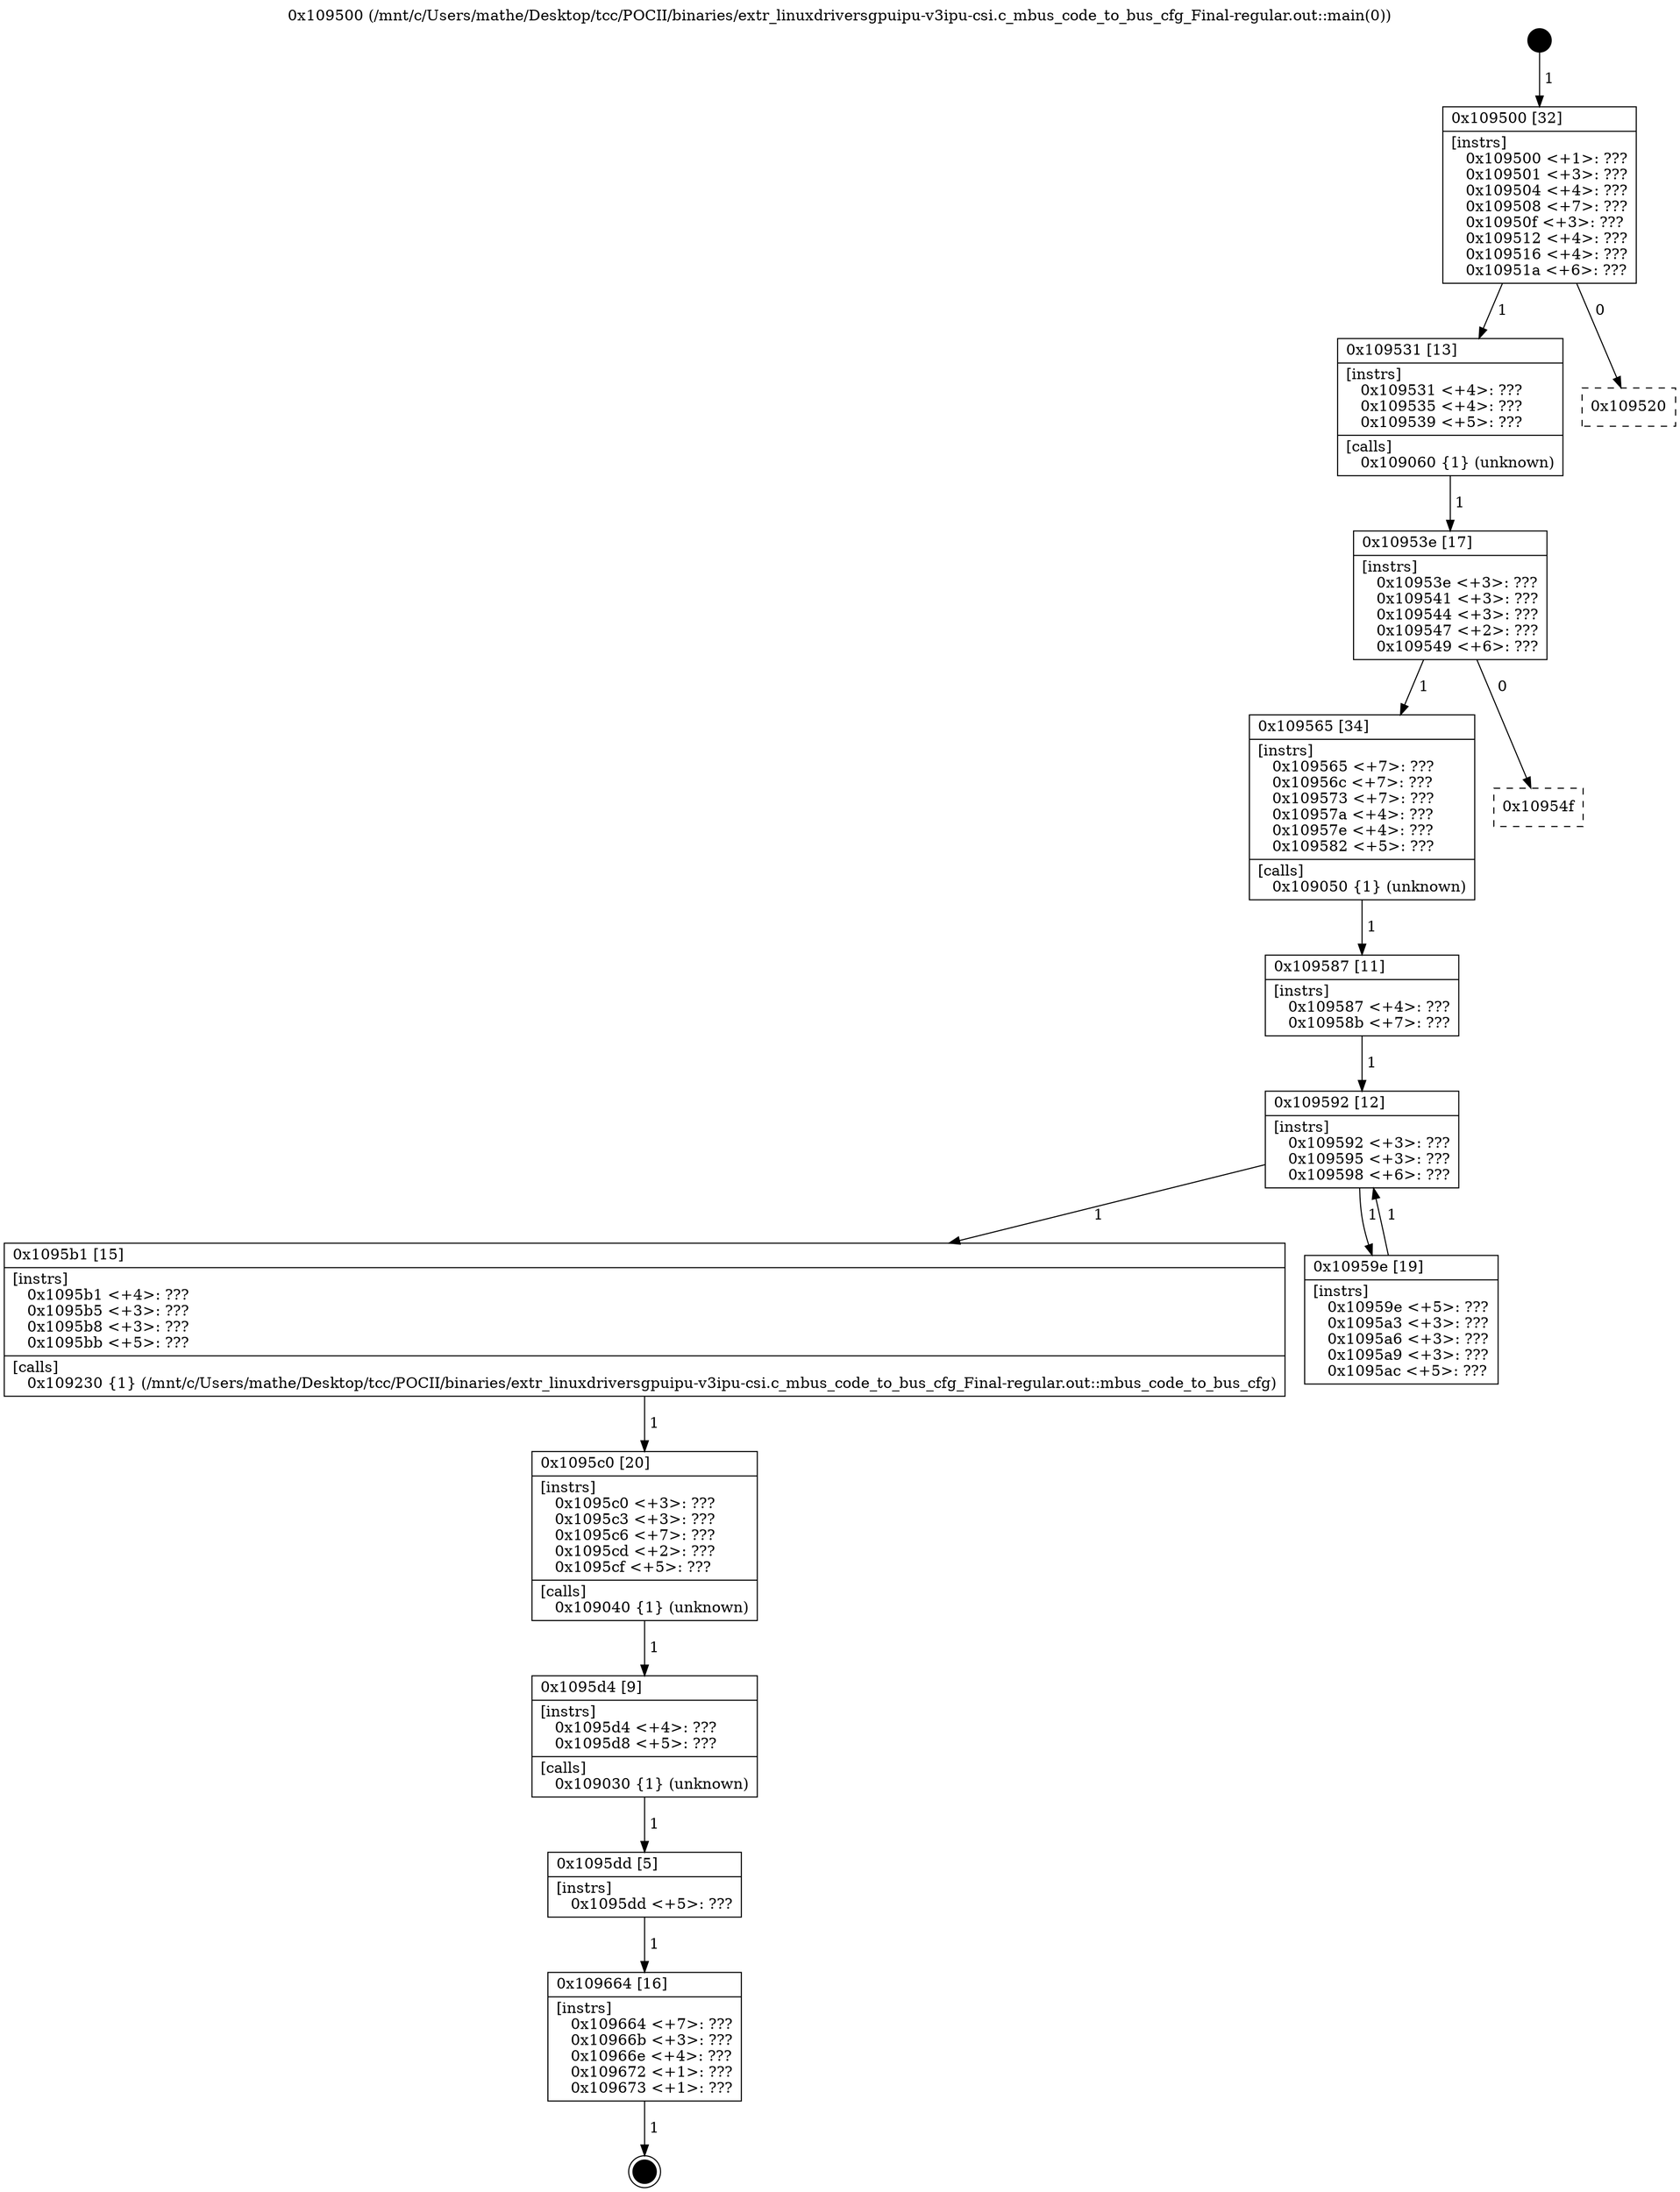 digraph "0x109500" {
  label = "0x109500 (/mnt/c/Users/mathe/Desktop/tcc/POCII/binaries/extr_linuxdriversgpuipu-v3ipu-csi.c_mbus_code_to_bus_cfg_Final-regular.out::main(0))"
  labelloc = "t"
  node[shape=record]

  Entry [label="",width=0.3,height=0.3,shape=circle,fillcolor=black,style=filled]
  "0x109500" [label="{
     0x109500 [32]\l
     | [instrs]\l
     &nbsp;&nbsp;0x109500 \<+1\>: ???\l
     &nbsp;&nbsp;0x109501 \<+3\>: ???\l
     &nbsp;&nbsp;0x109504 \<+4\>: ???\l
     &nbsp;&nbsp;0x109508 \<+7\>: ???\l
     &nbsp;&nbsp;0x10950f \<+3\>: ???\l
     &nbsp;&nbsp;0x109512 \<+4\>: ???\l
     &nbsp;&nbsp;0x109516 \<+4\>: ???\l
     &nbsp;&nbsp;0x10951a \<+6\>: ???\l
  }"]
  "0x109531" [label="{
     0x109531 [13]\l
     | [instrs]\l
     &nbsp;&nbsp;0x109531 \<+4\>: ???\l
     &nbsp;&nbsp;0x109535 \<+4\>: ???\l
     &nbsp;&nbsp;0x109539 \<+5\>: ???\l
     | [calls]\l
     &nbsp;&nbsp;0x109060 \{1\} (unknown)\l
  }"]
  "0x109520" [label="{
     0x109520\l
  }", style=dashed]
  "0x10953e" [label="{
     0x10953e [17]\l
     | [instrs]\l
     &nbsp;&nbsp;0x10953e \<+3\>: ???\l
     &nbsp;&nbsp;0x109541 \<+3\>: ???\l
     &nbsp;&nbsp;0x109544 \<+3\>: ???\l
     &nbsp;&nbsp;0x109547 \<+2\>: ???\l
     &nbsp;&nbsp;0x109549 \<+6\>: ???\l
  }"]
  "0x109565" [label="{
     0x109565 [34]\l
     | [instrs]\l
     &nbsp;&nbsp;0x109565 \<+7\>: ???\l
     &nbsp;&nbsp;0x10956c \<+7\>: ???\l
     &nbsp;&nbsp;0x109573 \<+7\>: ???\l
     &nbsp;&nbsp;0x10957a \<+4\>: ???\l
     &nbsp;&nbsp;0x10957e \<+4\>: ???\l
     &nbsp;&nbsp;0x109582 \<+5\>: ???\l
     | [calls]\l
     &nbsp;&nbsp;0x109050 \{1\} (unknown)\l
  }"]
  "0x10954f" [label="{
     0x10954f\l
  }", style=dashed]
  "0x109592" [label="{
     0x109592 [12]\l
     | [instrs]\l
     &nbsp;&nbsp;0x109592 \<+3\>: ???\l
     &nbsp;&nbsp;0x109595 \<+3\>: ???\l
     &nbsp;&nbsp;0x109598 \<+6\>: ???\l
  }"]
  "0x1095b1" [label="{
     0x1095b1 [15]\l
     | [instrs]\l
     &nbsp;&nbsp;0x1095b1 \<+4\>: ???\l
     &nbsp;&nbsp;0x1095b5 \<+3\>: ???\l
     &nbsp;&nbsp;0x1095b8 \<+3\>: ???\l
     &nbsp;&nbsp;0x1095bb \<+5\>: ???\l
     | [calls]\l
     &nbsp;&nbsp;0x109230 \{1\} (/mnt/c/Users/mathe/Desktop/tcc/POCII/binaries/extr_linuxdriversgpuipu-v3ipu-csi.c_mbus_code_to_bus_cfg_Final-regular.out::mbus_code_to_bus_cfg)\l
  }"]
  "0x10959e" [label="{
     0x10959e [19]\l
     | [instrs]\l
     &nbsp;&nbsp;0x10959e \<+5\>: ???\l
     &nbsp;&nbsp;0x1095a3 \<+3\>: ???\l
     &nbsp;&nbsp;0x1095a6 \<+3\>: ???\l
     &nbsp;&nbsp;0x1095a9 \<+3\>: ???\l
     &nbsp;&nbsp;0x1095ac \<+5\>: ???\l
  }"]
  Exit [label="",width=0.3,height=0.3,shape=circle,fillcolor=black,style=filled,peripheries=2]
  "0x109587" [label="{
     0x109587 [11]\l
     | [instrs]\l
     &nbsp;&nbsp;0x109587 \<+4\>: ???\l
     &nbsp;&nbsp;0x10958b \<+7\>: ???\l
  }"]
  "0x1095c0" [label="{
     0x1095c0 [20]\l
     | [instrs]\l
     &nbsp;&nbsp;0x1095c0 \<+3\>: ???\l
     &nbsp;&nbsp;0x1095c3 \<+3\>: ???\l
     &nbsp;&nbsp;0x1095c6 \<+7\>: ???\l
     &nbsp;&nbsp;0x1095cd \<+2\>: ???\l
     &nbsp;&nbsp;0x1095cf \<+5\>: ???\l
     | [calls]\l
     &nbsp;&nbsp;0x109040 \{1\} (unknown)\l
  }"]
  "0x1095d4" [label="{
     0x1095d4 [9]\l
     | [instrs]\l
     &nbsp;&nbsp;0x1095d4 \<+4\>: ???\l
     &nbsp;&nbsp;0x1095d8 \<+5\>: ???\l
     | [calls]\l
     &nbsp;&nbsp;0x109030 \{1\} (unknown)\l
  }"]
  "0x1095dd" [label="{
     0x1095dd [5]\l
     | [instrs]\l
     &nbsp;&nbsp;0x1095dd \<+5\>: ???\l
  }"]
  "0x109664" [label="{
     0x109664 [16]\l
     | [instrs]\l
     &nbsp;&nbsp;0x109664 \<+7\>: ???\l
     &nbsp;&nbsp;0x10966b \<+3\>: ???\l
     &nbsp;&nbsp;0x10966e \<+4\>: ???\l
     &nbsp;&nbsp;0x109672 \<+1\>: ???\l
     &nbsp;&nbsp;0x109673 \<+1\>: ???\l
  }"]
  Entry -> "0x109500" [label=" 1"]
  "0x109500" -> "0x109531" [label=" 1"]
  "0x109500" -> "0x109520" [label=" 0"]
  "0x109531" -> "0x10953e" [label=" 1"]
  "0x10953e" -> "0x109565" [label=" 1"]
  "0x10953e" -> "0x10954f" [label=" 0"]
  "0x109565" -> "0x109587" [label=" 1"]
  "0x109592" -> "0x1095b1" [label=" 1"]
  "0x109592" -> "0x10959e" [label=" 1"]
  "0x109664" -> Exit [label=" 1"]
  "0x109587" -> "0x109592" [label=" 1"]
  "0x10959e" -> "0x109592" [label=" 1"]
  "0x1095b1" -> "0x1095c0" [label=" 1"]
  "0x1095c0" -> "0x1095d4" [label=" 1"]
  "0x1095d4" -> "0x1095dd" [label=" 1"]
  "0x1095dd" -> "0x109664" [label=" 1"]
}
